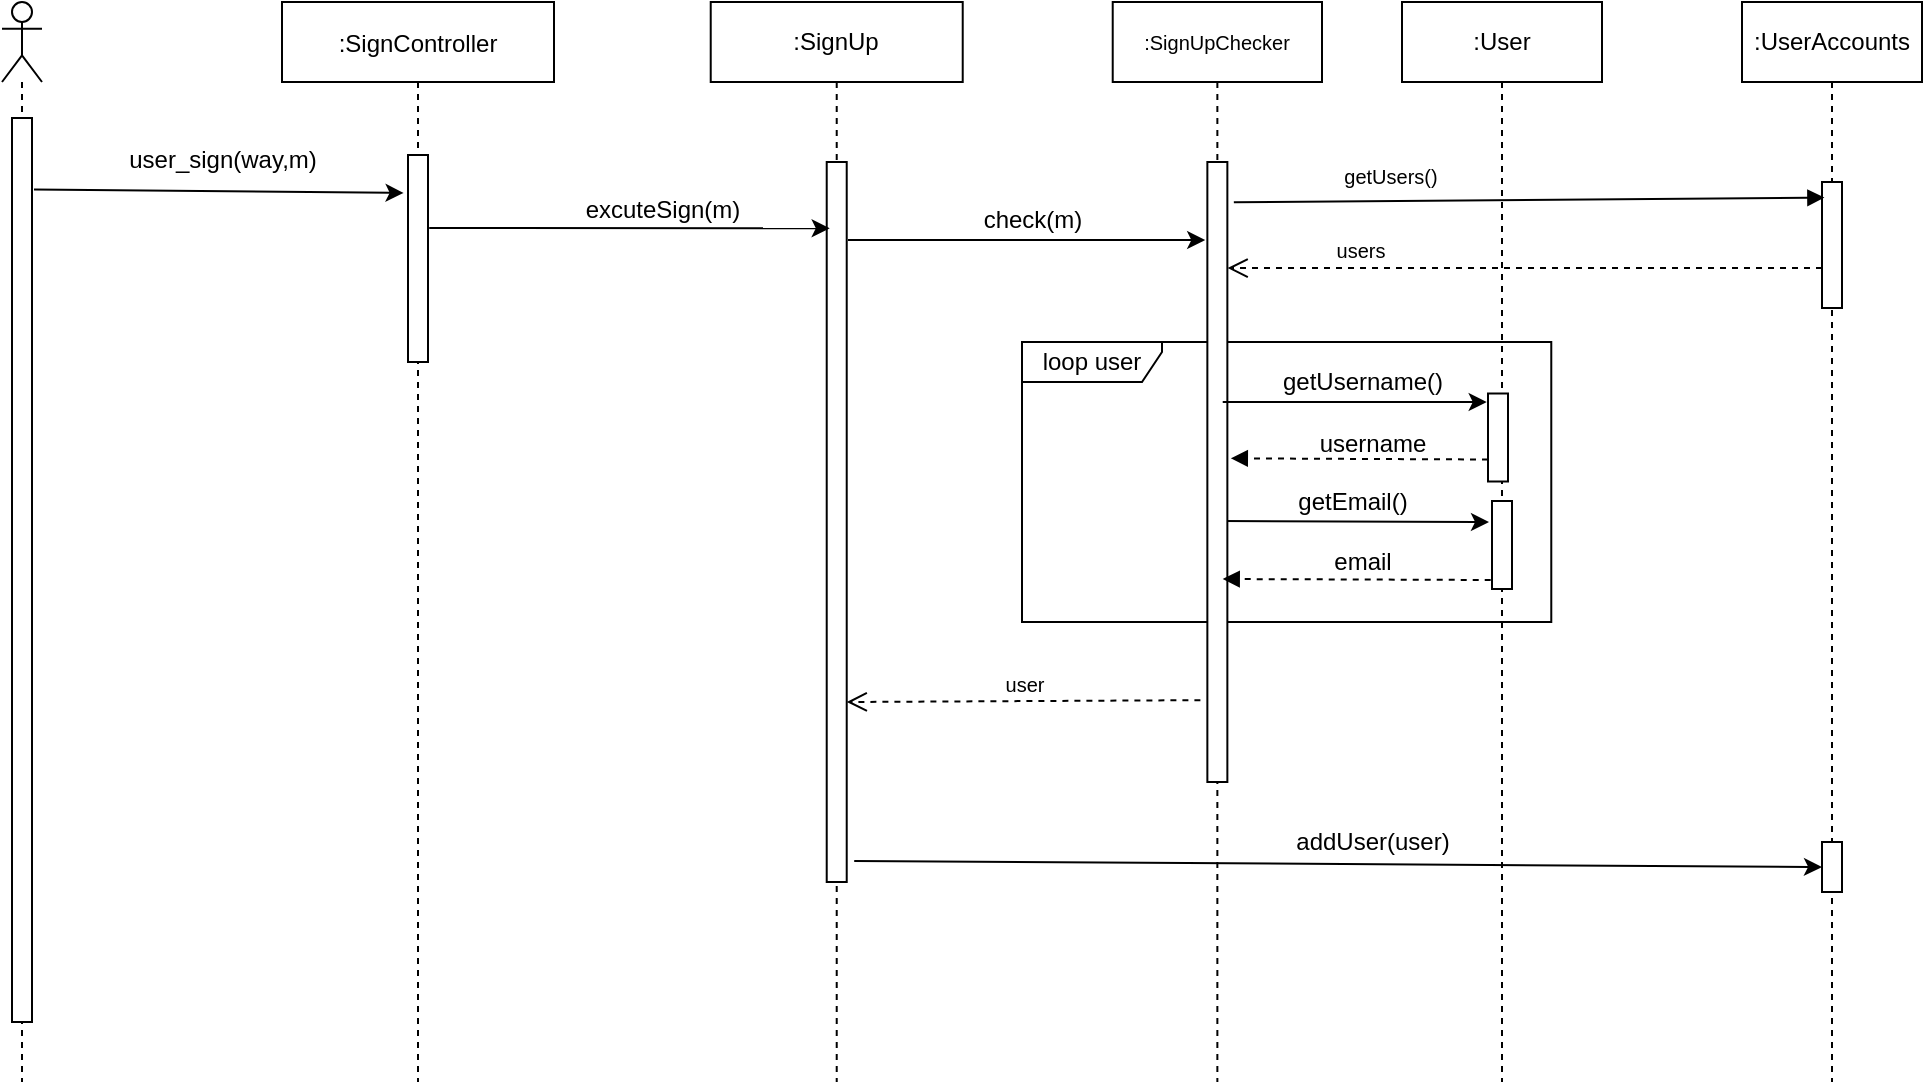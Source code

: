 <mxfile version="20.3.0" type="device"><diagram id="kgpKYQtTHZ0yAKxKKP6v" name="Page-1"><mxGraphModel dx="1038" dy="641" grid="1" gridSize="10" guides="1" tooltips="1" connect="1" arrows="1" fold="1" page="1" pageScale="1" pageWidth="700" pageHeight="1000" math="0" shadow="0"><root><mxCell id="0"/><mxCell id="1" parent="0"/><mxCell id="7UFgD-0t-26vjz-xNPw1-1" value="loop user" style="shape=umlFrame;whiteSpace=wrap;html=1;width=70;height=20;" parent="1" vertex="1"><mxGeometry x="560" y="250" width="264.64" height="140" as="geometry"/></mxCell><mxCell id="3nuBFxr9cyL0pnOWT2aG-5" value=":SignController" style="shape=umlLifeline;perimeter=lifelinePerimeter;container=1;collapsible=0;recursiveResize=0;rounded=0;shadow=0;strokeWidth=1;" parent="1" vertex="1"><mxGeometry x="190" y="80" width="136" height="540" as="geometry"/></mxCell><mxCell id="3nuBFxr9cyL0pnOWT2aG-6" value="" style="points=[];perimeter=orthogonalPerimeter;rounded=0;shadow=0;strokeWidth=1;" parent="3nuBFxr9cyL0pnOWT2aG-5" vertex="1"><mxGeometry x="63" y="76.5" width="10" height="103.5" as="geometry"/></mxCell><mxCell id="rFIJDpWe1XD1P4Mg9pvw-6" value="" style="endArrow=classic;html=1;rounded=0;exitX=1.1;exitY=0.079;exitDx=0;exitDy=0;exitPerimeter=0;entryX=-0.22;entryY=0.183;entryDx=0;entryDy=0;entryPerimeter=0;" parent="1" source="SOpKvkKKbvP1xcHrao1y-2" target="3nuBFxr9cyL0pnOWT2aG-6" edge="1"><mxGeometry width="50" height="50" relative="1" as="geometry"><mxPoint x="130" y="188" as="sourcePoint"/><mxPoint x="340" y="174" as="targetPoint"/><Array as="points"/></mxGeometry></mxCell><mxCell id="rFIJDpWe1XD1P4Mg9pvw-8" value="user_sign(way,m)" style="text;html=1;align=center;verticalAlign=middle;resizable=0;points=[];autosize=1;strokeColor=none;fillColor=none;" parent="1" vertex="1"><mxGeometry x="100" y="144" width="120" height="30" as="geometry"/></mxCell><mxCell id="rFIJDpWe1XD1P4Mg9pvw-16" value="excuteSign(m)" style="text;html=1;align=center;verticalAlign=middle;resizable=0;points=[];autosize=1;strokeColor=none;fillColor=none;" parent="1" vertex="1"><mxGeometry x="335.36" y="174" width="90" height="20" as="geometry"/></mxCell><mxCell id="082sfcw-h-3HQK-FBSq5-68" value=":SignUp" style="shape=umlLifeline;perimeter=lifelinePerimeter;whiteSpace=wrap;html=1;container=1;collapsible=0;recursiveResize=0;outlineConnect=0;" parent="1" vertex="1"><mxGeometry x="404.36" y="80" width="126" height="540" as="geometry"/></mxCell><mxCell id="082sfcw-h-3HQK-FBSq5-112" value="" style="rounded=0;whiteSpace=wrap;html=1;" parent="082sfcw-h-3HQK-FBSq5-68" vertex="1"><mxGeometry x="58" y="80" width="10" height="360" as="geometry"/></mxCell><mxCell id="082sfcw-h-3HQK-FBSq5-77" value="" style="endArrow=classic;html=1;rounded=0;exitX=1.06;exitY=0.353;exitDx=0;exitDy=0;exitPerimeter=0;" parent="1" source="3nuBFxr9cyL0pnOWT2aG-6" edge="1"><mxGeometry width="50" height="50" relative="1" as="geometry"><mxPoint x="290.0" y="193.12" as="sourcePoint"/><mxPoint x="463.86" y="193.12" as="targetPoint"/></mxGeometry></mxCell><mxCell id="e_oO17In_SWaUgLwbigB-10" value=":User" style="shape=umlLifeline;perimeter=lifelinePerimeter;whiteSpace=wrap;html=1;container=1;collapsible=0;recursiveResize=0;outlineConnect=0;size=40;" parent="1" vertex="1"><mxGeometry x="750" y="80" width="100" height="540" as="geometry"/></mxCell><mxCell id="e_oO17In_SWaUgLwbigB-12" value="" style="rounded=0;whiteSpace=wrap;html=1;" parent="e_oO17In_SWaUgLwbigB-10" vertex="1"><mxGeometry x="43" y="195.75" width="10" height="44" as="geometry"/></mxCell><mxCell id="7UFgD-0t-26vjz-xNPw1-6" value="" style="rounded=0;whiteSpace=wrap;html=1;" parent="e_oO17In_SWaUgLwbigB-10" vertex="1"><mxGeometry x="45" y="249.5" width="10" height="44" as="geometry"/></mxCell><mxCell id="082sfcw-h-3HQK-FBSq5-93" value="username" style="text;html=1;align=center;verticalAlign=middle;resizable=0;points=[];autosize=1;strokeColor=none;fillColor=none;" parent="1" vertex="1"><mxGeometry x="700" y="290.5" width="70" height="20" as="geometry"/></mxCell><mxCell id="082sfcw-h-3HQK-FBSq5-92" value="" style="html=1;verticalAlign=bottom;labelBackgroundColor=none;endArrow=block;endFill=1;dashed=1;rounded=0;fontFamily=Comic Sans MS;exitX=0;exitY=0.75;exitDx=0;exitDy=0;entryX=1.172;entryY=0.478;entryDx=0;entryDy=0;entryPerimeter=0;" parent="1" source="e_oO17In_SWaUgLwbigB-12" target="SOpKvkKKbvP1xcHrao1y-8" edge="1"><mxGeometry width="160" relative="1" as="geometry"><mxPoint x="785.0" y="310.5" as="sourcePoint"/><mxPoint x="655" y="310.5" as="targetPoint"/></mxGeometry></mxCell><mxCell id="7UFgD-0t-26vjz-xNPw1-3" value=":UserAccounts" style="shape=umlLifeline;perimeter=lifelinePerimeter;whiteSpace=wrap;html=1;container=1;collapsible=0;recursiveResize=0;outlineConnect=0;size=40;" parent="1" vertex="1"><mxGeometry x="920.0" y="80" width="90" height="540" as="geometry"/></mxCell><mxCell id="_EeW8UQ9uzu0S-R5klQ--2" value="" style="rounded=0;whiteSpace=wrap;html=1;" parent="7UFgD-0t-26vjz-xNPw1-3" vertex="1"><mxGeometry x="40" y="90" width="10" height="63" as="geometry"/></mxCell><mxCell id="_EeW8UQ9uzu0S-R5klQ--5" value="" style="rounded=0;whiteSpace=wrap;html=1;" parent="7UFgD-0t-26vjz-xNPw1-3" vertex="1"><mxGeometry x="40" y="420" width="10" height="25" as="geometry"/></mxCell><mxCell id="e_oO17In_SWaUgLwbigB-18" value="getUsername()" style="text;html=1;align=center;verticalAlign=middle;resizable=0;points=[];autosize=1;strokeColor=none;fillColor=none;" parent="1" vertex="1"><mxGeometry x="680" y="260" width="100" height="20" as="geometry"/></mxCell><mxCell id="7UFgD-0t-26vjz-xNPw1-7" value="" style="endArrow=classic;html=1;rounded=0;" parent="1" edge="1"><mxGeometry width="50" height="50" relative="1" as="geometry"><mxPoint x="660" y="339.5" as="sourcePoint"/><mxPoint x="793.5" y="340" as="targetPoint"/><Array as="points"/></mxGeometry></mxCell><mxCell id="7UFgD-0t-26vjz-xNPw1-11" value="email" style="text;html=1;align=center;verticalAlign=middle;resizable=0;points=[];autosize=1;strokeColor=none;fillColor=none;" parent="1" vertex="1"><mxGeometry x="710" y="350" width="40" height="20" as="geometry"/></mxCell><mxCell id="7UFgD-0t-26vjz-xNPw1-13" value="check(m)" style="text;html=1;align=center;verticalAlign=middle;resizable=0;points=[];autosize=1;strokeColor=none;fillColor=none;" parent="1" vertex="1"><mxGeometry x="530.36" y="174" width="70" height="30" as="geometry"/></mxCell><mxCell id="082sfcw-h-3HQK-FBSq5-119" value="" style="endArrow=classic;html=1;rounded=0;fontFamily=Helvetica;entryX=0;entryY=0.5;entryDx=0;entryDy=0;" parent="1" target="_EeW8UQ9uzu0S-R5klQ--5" edge="1"><mxGeometry width="50" height="50" relative="1" as="geometry"><mxPoint x="476.11" y="509.5" as="sourcePoint"/><mxPoint x="707.36" y="509.5" as="targetPoint"/></mxGeometry></mxCell><mxCell id="7UFgD-0t-26vjz-xNPw1-19" value="addUser(user)" style="text;html=1;align=center;verticalAlign=middle;resizable=0;points=[];autosize=1;strokeColor=none;fillColor=none;" parent="1" vertex="1"><mxGeometry x="690" y="490" width="90" height="20" as="geometry"/></mxCell><mxCell id="_EeW8UQ9uzu0S-R5klQ--1" value="" style="endArrow=classic;html=1;rounded=0;entryX=-0.108;entryY=0.126;entryDx=0;entryDy=0;entryPerimeter=0;" parent="1" target="SOpKvkKKbvP1xcHrao1y-8" edge="1"><mxGeometry width="50" height="50" relative="1" as="geometry"><mxPoint x="473" y="199" as="sourcePoint"/><mxPoint x="650" y="210" as="targetPoint"/></mxGeometry></mxCell><mxCell id="SOpKvkKKbvP1xcHrao1y-1" value="" style="shape=umlLifeline;participant=umlActor;perimeter=lifelinePerimeter;whiteSpace=wrap;html=1;container=1;collapsible=0;recursiveResize=0;verticalAlign=top;spacingTop=36;outlineConnect=0;fontSize=10;" parent="1" vertex="1"><mxGeometry x="50" y="80" width="20" height="540" as="geometry"/></mxCell><mxCell id="SOpKvkKKbvP1xcHrao1y-2" value="" style="html=1;points=[];perimeter=orthogonalPerimeter;fontSize=10;" parent="SOpKvkKKbvP1xcHrao1y-1" vertex="1"><mxGeometry x="5" y="58" width="10" height="452" as="geometry"/></mxCell><mxCell id="SOpKvkKKbvP1xcHrao1y-7" value=":SignUpChecker" style="shape=umlLifeline;perimeter=lifelinePerimeter;whiteSpace=wrap;html=1;container=1;collapsible=0;recursiveResize=0;outlineConnect=0;fontSize=10;" parent="1" vertex="1"><mxGeometry x="605.36" y="80" width="104.64" height="540" as="geometry"/></mxCell><mxCell id="SOpKvkKKbvP1xcHrao1y-8" value="" style="html=1;points=[];perimeter=orthogonalPerimeter;fontSize=10;" parent="SOpKvkKKbvP1xcHrao1y-7" vertex="1"><mxGeometry x="47.32" y="80" width="10" height="310" as="geometry"/></mxCell><mxCell id="082sfcw-h-3HQK-FBSq5-117" value="" style="endArrow=classic;html=1;rounded=0;" parent="SOpKvkKKbvP1xcHrao1y-7" edge="1"><mxGeometry width="50" height="50" relative="1" as="geometry"><mxPoint x="55" y="200" as="sourcePoint"/><mxPoint x="187.0" y="200" as="targetPoint"/><Array as="points"/></mxGeometry></mxCell><mxCell id="7UFgD-0t-26vjz-xNPw1-10" value="getEmail()" style="text;html=1;align=center;verticalAlign=middle;resizable=0;points=[];autosize=1;strokeColor=none;fillColor=none;" parent="SOpKvkKKbvP1xcHrao1y-7" vertex="1"><mxGeometry x="84.64" y="239.75" width="70" height="20" as="geometry"/></mxCell><mxCell id="7UFgD-0t-26vjz-xNPw1-8" value="" style="html=1;verticalAlign=bottom;labelBackgroundColor=none;endArrow=block;endFill=1;dashed=1;rounded=0;fontFamily=Comic Sans MS;" parent="SOpKvkKKbvP1xcHrao1y-7" edge="1"><mxGeometry width="160" relative="1" as="geometry"><mxPoint x="189.0" y="289" as="sourcePoint"/><mxPoint x="55" y="288.5" as="targetPoint"/></mxGeometry></mxCell><mxCell id="SOpKvkKKbvP1xcHrao1y-10" value="getUsers()" style="html=1;verticalAlign=bottom;endArrow=block;rounded=0;fontSize=10;exitX=1.324;exitY=0.065;exitDx=0;exitDy=0;exitPerimeter=0;entryX=0.12;entryY=0.124;entryDx=0;entryDy=0;entryPerimeter=0;" parent="1" source="SOpKvkKKbvP1xcHrao1y-8" target="_EeW8UQ9uzu0S-R5klQ--2" edge="1"><mxGeometry x="-0.472" y="4" width="80" relative="1" as="geometry"><mxPoint x="700" y="190" as="sourcePoint"/><mxPoint x="780" y="190" as="targetPoint"/><mxPoint as="offset"/></mxGeometry></mxCell><mxCell id="SOpKvkKKbvP1xcHrao1y-11" value="users" style="html=1;verticalAlign=bottom;endArrow=open;dashed=1;endSize=8;rounded=0;fontSize=10;entryX=1.012;entryY=0.171;entryDx=0;entryDy=0;entryPerimeter=0;" parent="1" target="SOpKvkKKbvP1xcHrao1y-8" edge="1"><mxGeometry x="0.556" relative="1" as="geometry"><mxPoint x="960" y="213" as="sourcePoint"/><mxPoint x="710" y="220" as="targetPoint"/><mxPoint as="offset"/></mxGeometry></mxCell><mxCell id="SOpKvkKKbvP1xcHrao1y-12" value="user" style="html=1;verticalAlign=bottom;endArrow=open;dashed=1;endSize=8;rounded=0;fontSize=10;exitX=-0.348;exitY=0.868;exitDx=0;exitDy=0;exitPerimeter=0;entryX=1;entryY=0.75;entryDx=0;entryDy=0;" parent="1" source="SOpKvkKKbvP1xcHrao1y-8" target="082sfcw-h-3HQK-FBSq5-112" edge="1"><mxGeometry relative="1" as="geometry"><mxPoint x="620" y="430" as="sourcePoint"/><mxPoint x="540" y="430" as="targetPoint"/></mxGeometry></mxCell></root></mxGraphModel></diagram></mxfile>
